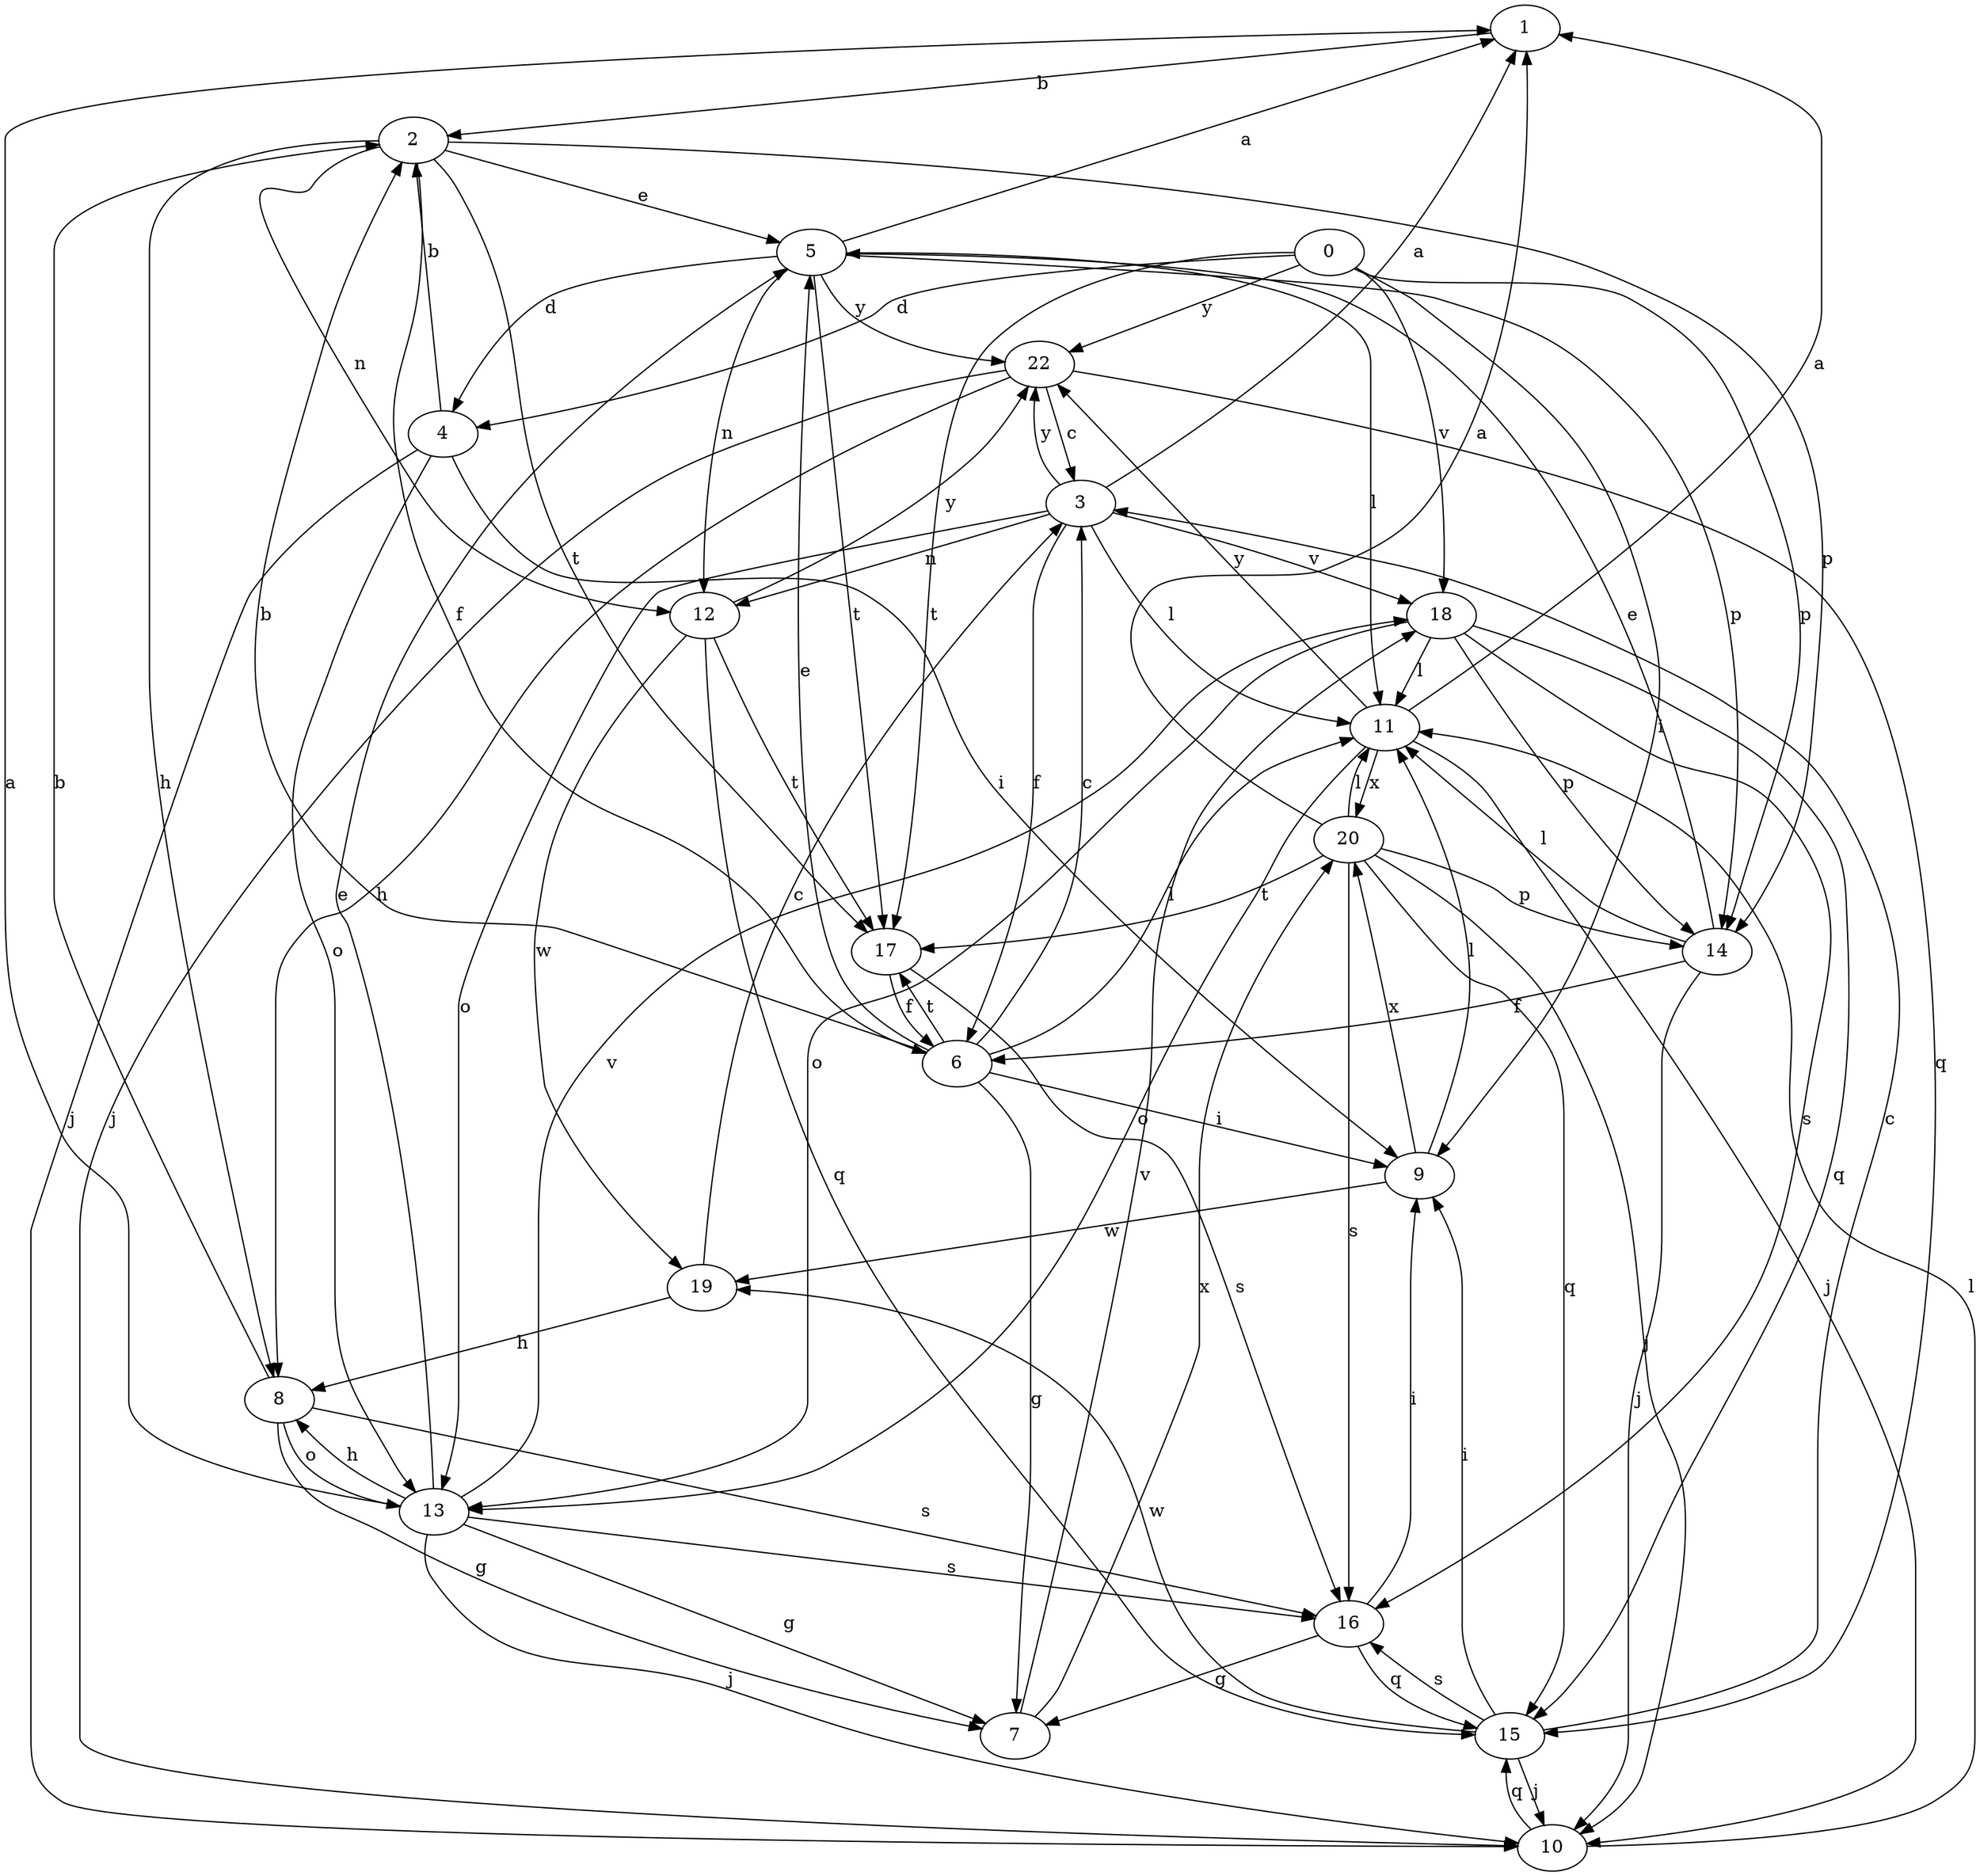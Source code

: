 strict digraph  {
1;
2;
3;
4;
5;
6;
7;
8;
9;
10;
11;
0;
12;
13;
14;
15;
16;
17;
18;
19;
20;
22;
1 -> 2  [label=b];
2 -> 5  [label=e];
2 -> 6  [label=f];
2 -> 8  [label=h];
2 -> 12  [label=n];
2 -> 14  [label=p];
2 -> 17  [label=t];
3 -> 1  [label=a];
3 -> 6  [label=f];
3 -> 11  [label=l];
3 -> 12  [label=n];
3 -> 13  [label=o];
3 -> 18  [label=v];
3 -> 22  [label=y];
4 -> 2  [label=b];
4 -> 9  [label=i];
4 -> 10  [label=j];
4 -> 13  [label=o];
5 -> 1  [label=a];
5 -> 4  [label=d];
5 -> 11  [label=l];
5 -> 12  [label=n];
5 -> 14  [label=p];
5 -> 17  [label=t];
5 -> 22  [label=y];
6 -> 2  [label=b];
6 -> 3  [label=c];
6 -> 5  [label=e];
6 -> 7  [label=g];
6 -> 9  [label=i];
6 -> 11  [label=l];
6 -> 17  [label=t];
7 -> 18  [label=v];
7 -> 20  [label=x];
8 -> 2  [label=b];
8 -> 7  [label=g];
8 -> 13  [label=o];
8 -> 16  [label=s];
9 -> 11  [label=l];
9 -> 19  [label=w];
9 -> 20  [label=x];
10 -> 11  [label=l];
10 -> 15  [label=q];
11 -> 1  [label=a];
11 -> 10  [label=j];
11 -> 13  [label=o];
11 -> 20  [label=x];
11 -> 22  [label=y];
0 -> 4  [label=d];
0 -> 9  [label=i];
0 -> 14  [label=p];
0 -> 17  [label=t];
0 -> 18  [label=v];
0 -> 22  [label=y];
12 -> 15  [label=q];
12 -> 17  [label=t];
12 -> 19  [label=w];
12 -> 22  [label=y];
13 -> 1  [label=a];
13 -> 5  [label=e];
13 -> 7  [label=g];
13 -> 8  [label=h];
13 -> 10  [label=j];
13 -> 16  [label=s];
13 -> 18  [label=v];
14 -> 5  [label=e];
14 -> 6  [label=f];
14 -> 10  [label=j];
14 -> 11  [label=l];
15 -> 3  [label=c];
15 -> 9  [label=i];
15 -> 10  [label=j];
15 -> 16  [label=s];
15 -> 19  [label=w];
16 -> 7  [label=g];
16 -> 9  [label=i];
16 -> 15  [label=q];
17 -> 6  [label=f];
17 -> 16  [label=s];
18 -> 11  [label=l];
18 -> 13  [label=o];
18 -> 14  [label=p];
18 -> 15  [label=q];
18 -> 16  [label=s];
19 -> 3  [label=c];
19 -> 8  [label=h];
20 -> 1  [label=a];
20 -> 10  [label=j];
20 -> 11  [label=l];
20 -> 14  [label=p];
20 -> 15  [label=q];
20 -> 16  [label=s];
20 -> 17  [label=t];
22 -> 3  [label=c];
22 -> 8  [label=h];
22 -> 10  [label=j];
22 -> 15  [label=q];
}
